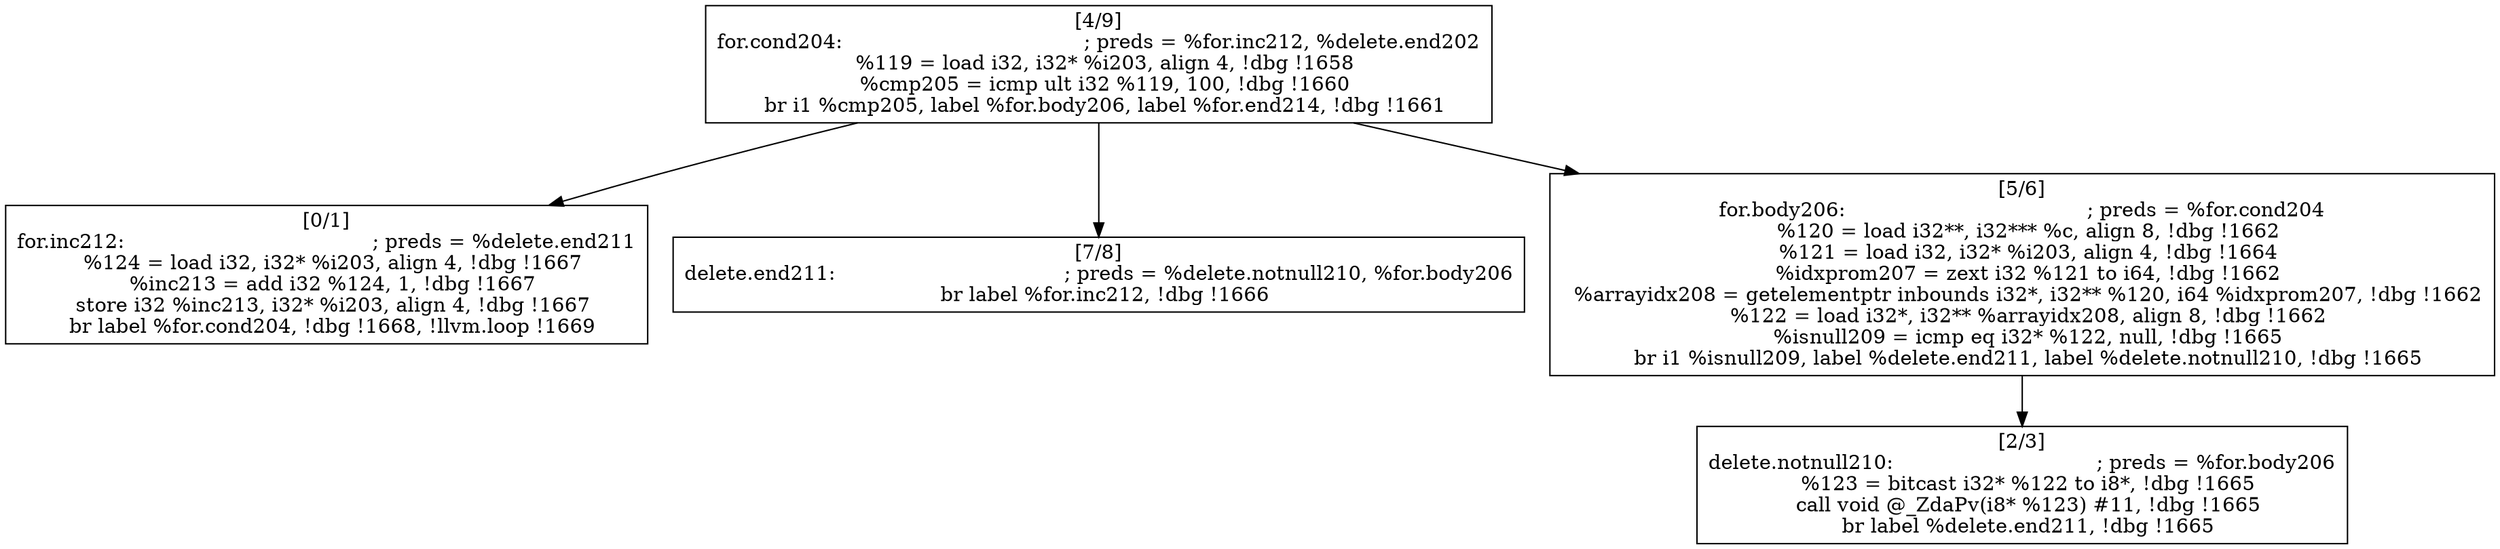 
digraph G {


node893 [label="[0/1]
for.inc212:                                       ; preds = %delete.end211
  %124 = load i32, i32* %i203, align 4, !dbg !1667
  %inc213 = add i32 %124, 1, !dbg !1667
  store i32 %inc213, i32* %i203, align 4, !dbg !1667
  br label %for.cond204, !dbg !1668, !llvm.loop !1669
",shape=rectangle ]
node894 [label="[2/3]
delete.notnull210:                                ; preds = %for.body206
  %123 = bitcast i32* %122 to i8*, !dbg !1665
  call void @_ZdaPv(i8* %123) #11, !dbg !1665
  br label %delete.end211, !dbg !1665
",shape=rectangle ]
node892 [label="[4/9]
for.cond204:                                      ; preds = %for.inc212, %delete.end202
  %119 = load i32, i32* %i203, align 4, !dbg !1658
  %cmp205 = icmp ult i32 %119, 100, !dbg !1660
  br i1 %cmp205, label %for.body206, label %for.end214, !dbg !1661
",shape=rectangle ]
node890 [label="[7/8]
delete.end211:                                    ; preds = %delete.notnull210, %for.body206
  br label %for.inc212, !dbg !1666
",shape=rectangle ]
node891 [label="[5/6]
for.body206:                                      ; preds = %for.cond204
  %120 = load i32**, i32*** %c, align 8, !dbg !1662
  %121 = load i32, i32* %i203, align 4, !dbg !1664
  %idxprom207 = zext i32 %121 to i64, !dbg !1662
  %arrayidx208 = getelementptr inbounds i32*, i32** %120, i64 %idxprom207, !dbg !1662
  %122 = load i32*, i32** %arrayidx208, align 8, !dbg !1662
  %isnull209 = icmp eq i32* %122, null, !dbg !1665
  br i1 %isnull209, label %delete.end211, label %delete.notnull210, !dbg !1665
",shape=rectangle ]

node892->node890 [ ]
node892->node893 [ ]
node891->node894 [ ]
node892->node891 [ ]


}
